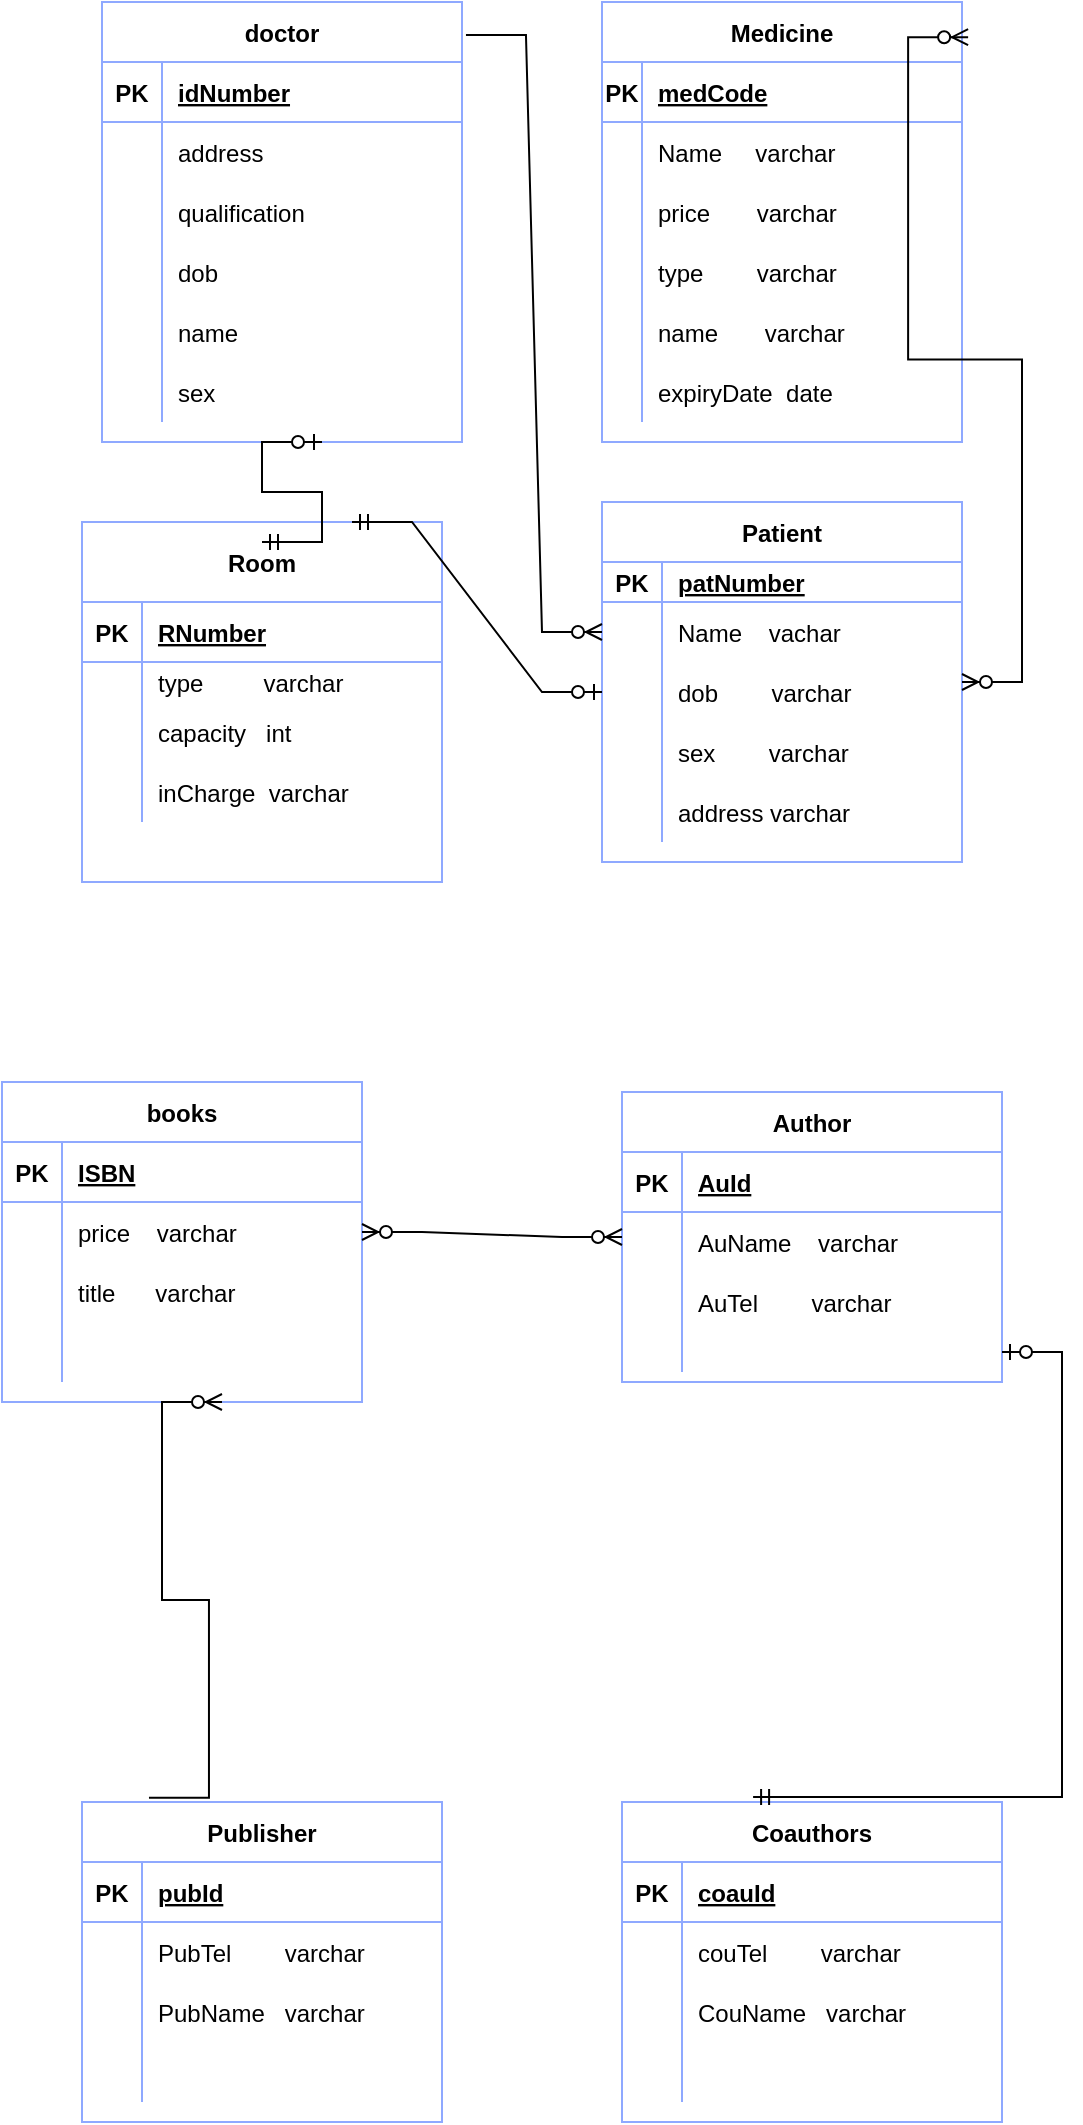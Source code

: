 <mxfile version="17.4.6" type="github">
  <diagram id="Twf_pXJN-Fd1z-aPCLBK" name="Page-1">
    <mxGraphModel dx="3816" dy="1540" grid="1" gridSize="10" guides="1" tooltips="1" connect="1" arrows="1" fold="1" page="1" pageScale="1" pageWidth="850" pageHeight="1100" background="none" math="0" shadow="0">
      <root>
        <mxCell id="0" />
        <mxCell id="1" parent="0" />
        <mxCell id="yiRNXyfWjRyLdYWrjQi4-3" value="doctor" style="shape=table;startSize=30;container=1;collapsible=1;childLayout=tableLayout;fixedRows=1;rowLines=0;fontStyle=1;align=center;resizeLast=1;strokeColor=#8FA9FF;" vertex="1" parent="1">
          <mxGeometry x="-780" y="20" width="180" height="220" as="geometry" />
        </mxCell>
        <mxCell id="yiRNXyfWjRyLdYWrjQi4-4" value="" style="shape=tableRow;horizontal=0;startSize=0;swimlaneHead=0;swimlaneBody=0;fillColor=none;collapsible=0;dropTarget=0;points=[[0,0.5],[1,0.5]];portConstraint=eastwest;top=0;left=0;right=0;bottom=1;strokeColor=#8FA9FF;" vertex="1" parent="yiRNXyfWjRyLdYWrjQi4-3">
          <mxGeometry y="30" width="180" height="30" as="geometry" />
        </mxCell>
        <mxCell id="yiRNXyfWjRyLdYWrjQi4-5" value="PK" style="shape=partialRectangle;connectable=0;fillColor=none;top=0;left=0;bottom=0;right=0;fontStyle=1;overflow=hidden;strokeColor=#8FA9FF;" vertex="1" parent="yiRNXyfWjRyLdYWrjQi4-4">
          <mxGeometry width="30" height="30" as="geometry">
            <mxRectangle width="30" height="30" as="alternateBounds" />
          </mxGeometry>
        </mxCell>
        <mxCell id="yiRNXyfWjRyLdYWrjQi4-6" value="idNumber" style="shape=partialRectangle;connectable=0;fillColor=none;top=0;left=0;bottom=0;right=0;align=left;spacingLeft=6;fontStyle=5;overflow=hidden;strokeColor=#8FA9FF;" vertex="1" parent="yiRNXyfWjRyLdYWrjQi4-4">
          <mxGeometry x="30" width="150" height="30" as="geometry">
            <mxRectangle width="150" height="30" as="alternateBounds" />
          </mxGeometry>
        </mxCell>
        <mxCell id="yiRNXyfWjRyLdYWrjQi4-7" value="" style="shape=tableRow;horizontal=0;startSize=0;swimlaneHead=0;swimlaneBody=0;fillColor=none;collapsible=0;dropTarget=0;points=[[0,0.5],[1,0.5]];portConstraint=eastwest;top=0;left=0;right=0;bottom=0;strokeColor=#8FA9FF;" vertex="1" parent="yiRNXyfWjRyLdYWrjQi4-3">
          <mxGeometry y="60" width="180" height="30" as="geometry" />
        </mxCell>
        <mxCell id="yiRNXyfWjRyLdYWrjQi4-8" value="" style="shape=partialRectangle;connectable=0;fillColor=none;top=0;left=0;bottom=0;right=0;editable=1;overflow=hidden;strokeColor=#8FA9FF;" vertex="1" parent="yiRNXyfWjRyLdYWrjQi4-7">
          <mxGeometry width="30" height="30" as="geometry">
            <mxRectangle width="30" height="30" as="alternateBounds" />
          </mxGeometry>
        </mxCell>
        <mxCell id="yiRNXyfWjRyLdYWrjQi4-9" value="address" style="shape=partialRectangle;connectable=0;fillColor=none;top=0;left=0;bottom=0;right=0;align=left;spacingLeft=6;overflow=hidden;strokeColor=#8FA9FF;" vertex="1" parent="yiRNXyfWjRyLdYWrjQi4-7">
          <mxGeometry x="30" width="150" height="30" as="geometry">
            <mxRectangle width="150" height="30" as="alternateBounds" />
          </mxGeometry>
        </mxCell>
        <mxCell id="yiRNXyfWjRyLdYWrjQi4-10" value="" style="shape=tableRow;horizontal=0;startSize=0;swimlaneHead=0;swimlaneBody=0;fillColor=none;collapsible=0;dropTarget=0;points=[[0,0.5],[1,0.5]];portConstraint=eastwest;top=0;left=0;right=0;bottom=0;strokeColor=#8FA9FF;" vertex="1" parent="yiRNXyfWjRyLdYWrjQi4-3">
          <mxGeometry y="90" width="180" height="30" as="geometry" />
        </mxCell>
        <mxCell id="yiRNXyfWjRyLdYWrjQi4-11" value="" style="shape=partialRectangle;connectable=0;fillColor=none;top=0;left=0;bottom=0;right=0;editable=1;overflow=hidden;strokeColor=#8FA9FF;" vertex="1" parent="yiRNXyfWjRyLdYWrjQi4-10">
          <mxGeometry width="30" height="30" as="geometry">
            <mxRectangle width="30" height="30" as="alternateBounds" />
          </mxGeometry>
        </mxCell>
        <mxCell id="yiRNXyfWjRyLdYWrjQi4-12" value="qualification" style="shape=partialRectangle;connectable=0;fillColor=none;top=0;left=0;bottom=0;right=0;align=left;spacingLeft=6;overflow=hidden;strokeColor=#8FA9FF;" vertex="1" parent="yiRNXyfWjRyLdYWrjQi4-10">
          <mxGeometry x="30" width="150" height="30" as="geometry">
            <mxRectangle width="150" height="30" as="alternateBounds" />
          </mxGeometry>
        </mxCell>
        <mxCell id="yiRNXyfWjRyLdYWrjQi4-13" value="" style="shape=tableRow;horizontal=0;startSize=0;swimlaneHead=0;swimlaneBody=0;fillColor=none;collapsible=0;dropTarget=0;points=[[0,0.5],[1,0.5]];portConstraint=eastwest;top=0;left=0;right=0;bottom=0;strokeColor=#8FA9FF;" vertex="1" parent="yiRNXyfWjRyLdYWrjQi4-3">
          <mxGeometry y="120" width="180" height="30" as="geometry" />
        </mxCell>
        <mxCell id="yiRNXyfWjRyLdYWrjQi4-14" value="" style="shape=partialRectangle;connectable=0;fillColor=none;top=0;left=0;bottom=0;right=0;editable=1;overflow=hidden;strokeColor=#8FA9FF;" vertex="1" parent="yiRNXyfWjRyLdYWrjQi4-13">
          <mxGeometry width="30" height="30" as="geometry">
            <mxRectangle width="30" height="30" as="alternateBounds" />
          </mxGeometry>
        </mxCell>
        <mxCell id="yiRNXyfWjRyLdYWrjQi4-15" value="dob" style="shape=partialRectangle;connectable=0;fillColor=none;top=0;left=0;bottom=0;right=0;align=left;spacingLeft=6;overflow=hidden;strokeColor=#8FA9FF;" vertex="1" parent="yiRNXyfWjRyLdYWrjQi4-13">
          <mxGeometry x="30" width="150" height="30" as="geometry">
            <mxRectangle width="150" height="30" as="alternateBounds" />
          </mxGeometry>
        </mxCell>
        <mxCell id="yiRNXyfWjRyLdYWrjQi4-22" value="" style="shape=tableRow;horizontal=0;startSize=0;swimlaneHead=0;swimlaneBody=0;fillColor=none;collapsible=0;dropTarget=0;points=[[0,0.5],[1,0.5]];portConstraint=eastwest;top=0;left=0;right=0;bottom=0;strokeColor=#8FA9FF;" vertex="1" parent="yiRNXyfWjRyLdYWrjQi4-3">
          <mxGeometry y="150" width="180" height="30" as="geometry" />
        </mxCell>
        <mxCell id="yiRNXyfWjRyLdYWrjQi4-23" value="" style="shape=partialRectangle;connectable=0;fillColor=none;top=0;left=0;bottom=0;right=0;editable=1;overflow=hidden;strokeColor=#8FA9FF;" vertex="1" parent="yiRNXyfWjRyLdYWrjQi4-22">
          <mxGeometry width="30" height="30" as="geometry">
            <mxRectangle width="30" height="30" as="alternateBounds" />
          </mxGeometry>
        </mxCell>
        <mxCell id="yiRNXyfWjRyLdYWrjQi4-24" value="name" style="shape=partialRectangle;connectable=0;fillColor=none;top=0;left=0;bottom=0;right=0;align=left;spacingLeft=6;overflow=hidden;strokeColor=#8FA9FF;" vertex="1" parent="yiRNXyfWjRyLdYWrjQi4-22">
          <mxGeometry x="30" width="150" height="30" as="geometry">
            <mxRectangle width="150" height="30" as="alternateBounds" />
          </mxGeometry>
        </mxCell>
        <mxCell id="yiRNXyfWjRyLdYWrjQi4-25" value="" style="shape=tableRow;horizontal=0;startSize=0;swimlaneHead=0;swimlaneBody=0;fillColor=none;collapsible=0;dropTarget=0;points=[[0,0.5],[1,0.5]];portConstraint=eastwest;top=0;left=0;right=0;bottom=0;strokeColor=#8FA9FF;" vertex="1" parent="yiRNXyfWjRyLdYWrjQi4-3">
          <mxGeometry y="180" width="180" height="30" as="geometry" />
        </mxCell>
        <mxCell id="yiRNXyfWjRyLdYWrjQi4-26" value="" style="shape=partialRectangle;connectable=0;fillColor=none;top=0;left=0;bottom=0;right=0;editable=1;overflow=hidden;strokeColor=#8FA9FF;" vertex="1" parent="yiRNXyfWjRyLdYWrjQi4-25">
          <mxGeometry width="30" height="30" as="geometry">
            <mxRectangle width="30" height="30" as="alternateBounds" />
          </mxGeometry>
        </mxCell>
        <mxCell id="yiRNXyfWjRyLdYWrjQi4-27" value="sex" style="shape=partialRectangle;connectable=0;fillColor=none;top=0;left=0;bottom=0;right=0;align=left;spacingLeft=6;overflow=hidden;strokeColor=#8FA9FF;" vertex="1" parent="yiRNXyfWjRyLdYWrjQi4-25">
          <mxGeometry x="30" width="150" height="30" as="geometry">
            <mxRectangle width="150" height="30" as="alternateBounds" />
          </mxGeometry>
        </mxCell>
        <mxCell id="yiRNXyfWjRyLdYWrjQi4-28" value="Medicine" style="shape=table;startSize=30;container=1;collapsible=1;childLayout=tableLayout;fixedRows=1;rowLines=0;fontStyle=1;align=center;resizeLast=1;strokeColor=#8FA9FF;" vertex="1" parent="1">
          <mxGeometry x="-530" y="20" width="180" height="220" as="geometry" />
        </mxCell>
        <mxCell id="yiRNXyfWjRyLdYWrjQi4-29" value="" style="shape=tableRow;horizontal=0;startSize=0;swimlaneHead=0;swimlaneBody=0;fillColor=none;collapsible=0;dropTarget=0;points=[[0,0.5],[1,0.5]];portConstraint=eastwest;top=0;left=0;right=0;bottom=1;strokeColor=#8FA9FF;" vertex="1" parent="yiRNXyfWjRyLdYWrjQi4-28">
          <mxGeometry y="30" width="180" height="30" as="geometry" />
        </mxCell>
        <mxCell id="yiRNXyfWjRyLdYWrjQi4-30" value="PK" style="shape=partialRectangle;connectable=0;fillColor=none;top=0;left=0;bottom=0;right=0;fontStyle=1;overflow=hidden;strokeColor=#8FA9FF;" vertex="1" parent="yiRNXyfWjRyLdYWrjQi4-29">
          <mxGeometry width="20" height="30" as="geometry">
            <mxRectangle width="20" height="30" as="alternateBounds" />
          </mxGeometry>
        </mxCell>
        <mxCell id="yiRNXyfWjRyLdYWrjQi4-31" value="medCode" style="shape=partialRectangle;connectable=0;fillColor=none;top=0;left=0;bottom=0;right=0;align=left;spacingLeft=6;fontStyle=5;overflow=hidden;strokeColor=#8FA9FF;" vertex="1" parent="yiRNXyfWjRyLdYWrjQi4-29">
          <mxGeometry x="20" width="160" height="30" as="geometry">
            <mxRectangle width="160" height="30" as="alternateBounds" />
          </mxGeometry>
        </mxCell>
        <mxCell id="yiRNXyfWjRyLdYWrjQi4-32" value="" style="shape=tableRow;horizontal=0;startSize=0;swimlaneHead=0;swimlaneBody=0;fillColor=none;collapsible=0;dropTarget=0;points=[[0,0.5],[1,0.5]];portConstraint=eastwest;top=0;left=0;right=0;bottom=0;strokeColor=#8FA9FF;" vertex="1" parent="yiRNXyfWjRyLdYWrjQi4-28">
          <mxGeometry y="60" width="180" height="30" as="geometry" />
        </mxCell>
        <mxCell id="yiRNXyfWjRyLdYWrjQi4-33" value="" style="shape=partialRectangle;connectable=0;fillColor=none;top=0;left=0;bottom=0;right=0;editable=1;overflow=hidden;strokeColor=#8FA9FF;" vertex="1" parent="yiRNXyfWjRyLdYWrjQi4-32">
          <mxGeometry width="20" height="30" as="geometry">
            <mxRectangle width="20" height="30" as="alternateBounds" />
          </mxGeometry>
        </mxCell>
        <mxCell id="yiRNXyfWjRyLdYWrjQi4-34" value="Name     varchar" style="shape=partialRectangle;connectable=0;fillColor=none;top=0;left=0;bottom=0;right=0;align=left;spacingLeft=6;overflow=hidden;strokeColor=#8FA9FF;" vertex="1" parent="yiRNXyfWjRyLdYWrjQi4-32">
          <mxGeometry x="20" width="160" height="30" as="geometry">
            <mxRectangle width="160" height="30" as="alternateBounds" />
          </mxGeometry>
        </mxCell>
        <mxCell id="yiRNXyfWjRyLdYWrjQi4-35" value="" style="shape=tableRow;horizontal=0;startSize=0;swimlaneHead=0;swimlaneBody=0;fillColor=none;collapsible=0;dropTarget=0;points=[[0,0.5],[1,0.5]];portConstraint=eastwest;top=0;left=0;right=0;bottom=0;strokeColor=#8FA9FF;" vertex="1" parent="yiRNXyfWjRyLdYWrjQi4-28">
          <mxGeometry y="90" width="180" height="30" as="geometry" />
        </mxCell>
        <mxCell id="yiRNXyfWjRyLdYWrjQi4-36" value="" style="shape=partialRectangle;connectable=0;fillColor=none;top=0;left=0;bottom=0;right=0;editable=1;overflow=hidden;strokeColor=#8FA9FF;" vertex="1" parent="yiRNXyfWjRyLdYWrjQi4-35">
          <mxGeometry width="20" height="30" as="geometry">
            <mxRectangle width="20" height="30" as="alternateBounds" />
          </mxGeometry>
        </mxCell>
        <mxCell id="yiRNXyfWjRyLdYWrjQi4-37" value="price       varchar" style="shape=partialRectangle;connectable=0;fillColor=none;top=0;left=0;bottom=0;right=0;align=left;spacingLeft=6;overflow=hidden;strokeColor=#8FA9FF;" vertex="1" parent="yiRNXyfWjRyLdYWrjQi4-35">
          <mxGeometry x="20" width="160" height="30" as="geometry">
            <mxRectangle width="160" height="30" as="alternateBounds" />
          </mxGeometry>
        </mxCell>
        <mxCell id="yiRNXyfWjRyLdYWrjQi4-38" value="" style="shape=tableRow;horizontal=0;startSize=0;swimlaneHead=0;swimlaneBody=0;fillColor=none;collapsible=0;dropTarget=0;points=[[0,0.5],[1,0.5]];portConstraint=eastwest;top=0;left=0;right=0;bottom=0;strokeColor=#8FA9FF;" vertex="1" parent="yiRNXyfWjRyLdYWrjQi4-28">
          <mxGeometry y="120" width="180" height="30" as="geometry" />
        </mxCell>
        <mxCell id="yiRNXyfWjRyLdYWrjQi4-39" value="" style="shape=partialRectangle;connectable=0;fillColor=none;top=0;left=0;bottom=0;right=0;editable=1;overflow=hidden;strokeColor=#8FA9FF;" vertex="1" parent="yiRNXyfWjRyLdYWrjQi4-38">
          <mxGeometry width="20" height="30" as="geometry">
            <mxRectangle width="20" height="30" as="alternateBounds" />
          </mxGeometry>
        </mxCell>
        <mxCell id="yiRNXyfWjRyLdYWrjQi4-40" value="type        varchar" style="shape=partialRectangle;connectable=0;fillColor=none;top=0;left=0;bottom=0;right=0;align=left;spacingLeft=6;overflow=hidden;strokeColor=#8FA9FF;" vertex="1" parent="yiRNXyfWjRyLdYWrjQi4-38">
          <mxGeometry x="20" width="160" height="30" as="geometry">
            <mxRectangle width="160" height="30" as="alternateBounds" />
          </mxGeometry>
        </mxCell>
        <mxCell id="yiRNXyfWjRyLdYWrjQi4-41" value="" style="shape=tableRow;horizontal=0;startSize=0;swimlaneHead=0;swimlaneBody=0;fillColor=none;collapsible=0;dropTarget=0;points=[[0,0.5],[1,0.5]];portConstraint=eastwest;top=0;left=0;right=0;bottom=0;strokeColor=#8FA9FF;" vertex="1" parent="yiRNXyfWjRyLdYWrjQi4-28">
          <mxGeometry y="150" width="180" height="30" as="geometry" />
        </mxCell>
        <mxCell id="yiRNXyfWjRyLdYWrjQi4-42" value="" style="shape=partialRectangle;connectable=0;fillColor=none;top=0;left=0;bottom=0;right=0;editable=1;overflow=hidden;strokeColor=#8FA9FF;" vertex="1" parent="yiRNXyfWjRyLdYWrjQi4-41">
          <mxGeometry width="20" height="30" as="geometry">
            <mxRectangle width="20" height="30" as="alternateBounds" />
          </mxGeometry>
        </mxCell>
        <mxCell id="yiRNXyfWjRyLdYWrjQi4-43" value="name       varchar" style="shape=partialRectangle;connectable=0;fillColor=none;top=0;left=0;bottom=0;right=0;align=left;spacingLeft=6;overflow=hidden;strokeColor=#8FA9FF;" vertex="1" parent="yiRNXyfWjRyLdYWrjQi4-41">
          <mxGeometry x="20" width="160" height="30" as="geometry">
            <mxRectangle width="160" height="30" as="alternateBounds" />
          </mxGeometry>
        </mxCell>
        <mxCell id="yiRNXyfWjRyLdYWrjQi4-44" value="" style="shape=tableRow;horizontal=0;startSize=0;swimlaneHead=0;swimlaneBody=0;fillColor=none;collapsible=0;dropTarget=0;points=[[0,0.5],[1,0.5]];portConstraint=eastwest;top=0;left=0;right=0;bottom=0;strokeColor=#8FA9FF;" vertex="1" parent="yiRNXyfWjRyLdYWrjQi4-28">
          <mxGeometry y="180" width="180" height="30" as="geometry" />
        </mxCell>
        <mxCell id="yiRNXyfWjRyLdYWrjQi4-45" value="" style="shape=partialRectangle;connectable=0;fillColor=none;top=0;left=0;bottom=0;right=0;editable=1;overflow=hidden;strokeColor=#8FA9FF;" vertex="1" parent="yiRNXyfWjRyLdYWrjQi4-44">
          <mxGeometry width="20" height="30" as="geometry">
            <mxRectangle width="20" height="30" as="alternateBounds" />
          </mxGeometry>
        </mxCell>
        <mxCell id="yiRNXyfWjRyLdYWrjQi4-46" value="expiryDate  date" style="shape=partialRectangle;connectable=0;fillColor=none;top=0;left=0;bottom=0;right=0;align=left;spacingLeft=6;overflow=hidden;strokeColor=#8FA9FF;" vertex="1" parent="yiRNXyfWjRyLdYWrjQi4-44">
          <mxGeometry x="20" width="160" height="30" as="geometry">
            <mxRectangle width="160" height="30" as="alternateBounds" />
          </mxGeometry>
        </mxCell>
        <mxCell id="yiRNXyfWjRyLdYWrjQi4-47" value="Patient" style="shape=table;startSize=30;container=1;collapsible=1;childLayout=tableLayout;fixedRows=1;rowLines=0;fontStyle=1;align=center;resizeLast=1;strokeColor=#8FA9FF;" vertex="1" parent="1">
          <mxGeometry x="-530" y="270" width="180" height="180" as="geometry" />
        </mxCell>
        <mxCell id="yiRNXyfWjRyLdYWrjQi4-48" value="" style="shape=tableRow;horizontal=0;startSize=0;swimlaneHead=0;swimlaneBody=0;fillColor=none;collapsible=0;dropTarget=0;points=[[0,0.5],[1,0.5]];portConstraint=eastwest;top=0;left=0;right=0;bottom=1;strokeColor=#8FA9FF;" vertex="1" parent="yiRNXyfWjRyLdYWrjQi4-47">
          <mxGeometry y="30" width="180" height="20" as="geometry" />
        </mxCell>
        <mxCell id="yiRNXyfWjRyLdYWrjQi4-49" value="PK" style="shape=partialRectangle;connectable=0;fillColor=none;top=0;left=0;bottom=0;right=0;fontStyle=1;overflow=hidden;strokeColor=#8FA9FF;" vertex="1" parent="yiRNXyfWjRyLdYWrjQi4-48">
          <mxGeometry width="30" height="20" as="geometry">
            <mxRectangle width="30" height="20" as="alternateBounds" />
          </mxGeometry>
        </mxCell>
        <mxCell id="yiRNXyfWjRyLdYWrjQi4-50" value="patNumber" style="shape=partialRectangle;connectable=0;fillColor=none;top=0;left=0;bottom=0;right=0;align=left;spacingLeft=6;fontStyle=5;overflow=hidden;strokeColor=#8FA9FF;" vertex="1" parent="yiRNXyfWjRyLdYWrjQi4-48">
          <mxGeometry x="30" width="150" height="20" as="geometry">
            <mxRectangle width="150" height="20" as="alternateBounds" />
          </mxGeometry>
        </mxCell>
        <mxCell id="yiRNXyfWjRyLdYWrjQi4-51" value="" style="shape=tableRow;horizontal=0;startSize=0;swimlaneHead=0;swimlaneBody=0;fillColor=none;collapsible=0;dropTarget=0;points=[[0,0.5],[1,0.5]];portConstraint=eastwest;top=0;left=0;right=0;bottom=0;strokeColor=#8FA9FF;" vertex="1" parent="yiRNXyfWjRyLdYWrjQi4-47">
          <mxGeometry y="50" width="180" height="30" as="geometry" />
        </mxCell>
        <mxCell id="yiRNXyfWjRyLdYWrjQi4-52" value="" style="shape=partialRectangle;connectable=0;fillColor=none;top=0;left=0;bottom=0;right=0;editable=1;overflow=hidden;strokeColor=#8FA9FF;" vertex="1" parent="yiRNXyfWjRyLdYWrjQi4-51">
          <mxGeometry width="30" height="30" as="geometry">
            <mxRectangle width="30" height="30" as="alternateBounds" />
          </mxGeometry>
        </mxCell>
        <mxCell id="yiRNXyfWjRyLdYWrjQi4-53" value="Name    vachar" style="shape=partialRectangle;connectable=0;fillColor=none;top=0;left=0;bottom=0;right=0;align=left;spacingLeft=6;overflow=hidden;strokeColor=#8FA9FF;" vertex="1" parent="yiRNXyfWjRyLdYWrjQi4-51">
          <mxGeometry x="30" width="150" height="30" as="geometry">
            <mxRectangle width="150" height="30" as="alternateBounds" />
          </mxGeometry>
        </mxCell>
        <mxCell id="yiRNXyfWjRyLdYWrjQi4-54" value="" style="shape=tableRow;horizontal=0;startSize=0;swimlaneHead=0;swimlaneBody=0;fillColor=none;collapsible=0;dropTarget=0;points=[[0,0.5],[1,0.5]];portConstraint=eastwest;top=0;left=0;right=0;bottom=0;strokeColor=#8FA9FF;" vertex="1" parent="yiRNXyfWjRyLdYWrjQi4-47">
          <mxGeometry y="80" width="180" height="30" as="geometry" />
        </mxCell>
        <mxCell id="yiRNXyfWjRyLdYWrjQi4-55" value="" style="shape=partialRectangle;connectable=0;fillColor=none;top=0;left=0;bottom=0;right=0;editable=1;overflow=hidden;strokeColor=#8FA9FF;" vertex="1" parent="yiRNXyfWjRyLdYWrjQi4-54">
          <mxGeometry width="30" height="30" as="geometry">
            <mxRectangle width="30" height="30" as="alternateBounds" />
          </mxGeometry>
        </mxCell>
        <mxCell id="yiRNXyfWjRyLdYWrjQi4-56" value="dob        varchar" style="shape=partialRectangle;connectable=0;fillColor=none;top=0;left=0;bottom=0;right=0;align=left;spacingLeft=6;overflow=hidden;strokeColor=#8FA9FF;" vertex="1" parent="yiRNXyfWjRyLdYWrjQi4-54">
          <mxGeometry x="30" width="150" height="30" as="geometry">
            <mxRectangle width="150" height="30" as="alternateBounds" />
          </mxGeometry>
        </mxCell>
        <mxCell id="yiRNXyfWjRyLdYWrjQi4-57" value="" style="shape=tableRow;horizontal=0;startSize=0;swimlaneHead=0;swimlaneBody=0;fillColor=none;collapsible=0;dropTarget=0;points=[[0,0.5],[1,0.5]];portConstraint=eastwest;top=0;left=0;right=0;bottom=0;strokeColor=#8FA9FF;" vertex="1" parent="yiRNXyfWjRyLdYWrjQi4-47">
          <mxGeometry y="110" width="180" height="30" as="geometry" />
        </mxCell>
        <mxCell id="yiRNXyfWjRyLdYWrjQi4-58" value="" style="shape=partialRectangle;connectable=0;fillColor=none;top=0;left=0;bottom=0;right=0;editable=1;overflow=hidden;strokeColor=#8FA9FF;" vertex="1" parent="yiRNXyfWjRyLdYWrjQi4-57">
          <mxGeometry width="30" height="30" as="geometry">
            <mxRectangle width="30" height="30" as="alternateBounds" />
          </mxGeometry>
        </mxCell>
        <mxCell id="yiRNXyfWjRyLdYWrjQi4-59" value="sex        varchar" style="shape=partialRectangle;connectable=0;fillColor=none;top=0;left=0;bottom=0;right=0;align=left;spacingLeft=6;overflow=hidden;strokeColor=#8FA9FF;" vertex="1" parent="yiRNXyfWjRyLdYWrjQi4-57">
          <mxGeometry x="30" width="150" height="30" as="geometry">
            <mxRectangle width="150" height="30" as="alternateBounds" />
          </mxGeometry>
        </mxCell>
        <mxCell id="yiRNXyfWjRyLdYWrjQi4-60" value="" style="shape=tableRow;horizontal=0;startSize=0;swimlaneHead=0;swimlaneBody=0;fillColor=none;collapsible=0;dropTarget=0;points=[[0,0.5],[1,0.5]];portConstraint=eastwest;top=0;left=0;right=0;bottom=0;strokeColor=#8FA9FF;" vertex="1" parent="yiRNXyfWjRyLdYWrjQi4-47">
          <mxGeometry y="140" width="180" height="30" as="geometry" />
        </mxCell>
        <mxCell id="yiRNXyfWjRyLdYWrjQi4-61" value="" style="shape=partialRectangle;connectable=0;fillColor=none;top=0;left=0;bottom=0;right=0;editable=1;overflow=hidden;strokeColor=#8FA9FF;" vertex="1" parent="yiRNXyfWjRyLdYWrjQi4-60">
          <mxGeometry width="30" height="30" as="geometry">
            <mxRectangle width="30" height="30" as="alternateBounds" />
          </mxGeometry>
        </mxCell>
        <mxCell id="yiRNXyfWjRyLdYWrjQi4-62" value="address varchar" style="shape=partialRectangle;connectable=0;fillColor=none;top=0;left=0;bottom=0;right=0;align=left;spacingLeft=6;overflow=hidden;strokeColor=#8FA9FF;" vertex="1" parent="yiRNXyfWjRyLdYWrjQi4-60">
          <mxGeometry x="30" width="150" height="30" as="geometry">
            <mxRectangle width="150" height="30" as="alternateBounds" />
          </mxGeometry>
        </mxCell>
        <mxCell id="yiRNXyfWjRyLdYWrjQi4-63" value="Room" style="shape=table;startSize=40;container=1;collapsible=1;childLayout=tableLayout;fixedRows=1;rowLines=0;fontStyle=1;align=center;resizeLast=1;strokeColor=#8FA9FF;" vertex="1" parent="1">
          <mxGeometry x="-790" y="280" width="180" height="180" as="geometry" />
        </mxCell>
        <mxCell id="yiRNXyfWjRyLdYWrjQi4-64" value="" style="shape=tableRow;horizontal=0;startSize=0;swimlaneHead=0;swimlaneBody=0;fillColor=none;collapsible=0;dropTarget=0;points=[[0,0.5],[1,0.5]];portConstraint=eastwest;top=0;left=0;right=0;bottom=1;strokeColor=#8FA9FF;" vertex="1" parent="yiRNXyfWjRyLdYWrjQi4-63">
          <mxGeometry y="40" width="180" height="30" as="geometry" />
        </mxCell>
        <mxCell id="yiRNXyfWjRyLdYWrjQi4-65" value="PK" style="shape=partialRectangle;connectable=0;fillColor=none;top=0;left=0;bottom=0;right=0;fontStyle=1;overflow=hidden;strokeColor=#8FA9FF;" vertex="1" parent="yiRNXyfWjRyLdYWrjQi4-64">
          <mxGeometry width="30" height="30" as="geometry">
            <mxRectangle width="30" height="30" as="alternateBounds" />
          </mxGeometry>
        </mxCell>
        <mxCell id="yiRNXyfWjRyLdYWrjQi4-66" value="RNumber" style="shape=partialRectangle;connectable=0;fillColor=none;top=0;left=0;bottom=0;right=0;align=left;spacingLeft=6;fontStyle=5;overflow=hidden;strokeColor=#8FA9FF;" vertex="1" parent="yiRNXyfWjRyLdYWrjQi4-64">
          <mxGeometry x="30" width="150" height="30" as="geometry">
            <mxRectangle width="150" height="30" as="alternateBounds" />
          </mxGeometry>
        </mxCell>
        <mxCell id="yiRNXyfWjRyLdYWrjQi4-67" value="" style="shape=tableRow;horizontal=0;startSize=0;swimlaneHead=0;swimlaneBody=0;fillColor=none;collapsible=0;dropTarget=0;points=[[0,0.5],[1,0.5]];portConstraint=eastwest;top=0;left=0;right=0;bottom=0;strokeColor=#8FA9FF;" vertex="1" parent="yiRNXyfWjRyLdYWrjQi4-63">
          <mxGeometry y="70" width="180" height="20" as="geometry" />
        </mxCell>
        <mxCell id="yiRNXyfWjRyLdYWrjQi4-68" value="" style="shape=partialRectangle;connectable=0;fillColor=none;top=0;left=0;bottom=0;right=0;editable=1;overflow=hidden;strokeColor=#8FA9FF;" vertex="1" parent="yiRNXyfWjRyLdYWrjQi4-67">
          <mxGeometry width="30" height="20" as="geometry">
            <mxRectangle width="30" height="20" as="alternateBounds" />
          </mxGeometry>
        </mxCell>
        <mxCell id="yiRNXyfWjRyLdYWrjQi4-69" value="type         varchar" style="shape=partialRectangle;connectable=0;fillColor=none;top=0;left=0;bottom=0;right=0;align=left;spacingLeft=6;overflow=hidden;strokeColor=#8FA9FF;" vertex="1" parent="yiRNXyfWjRyLdYWrjQi4-67">
          <mxGeometry x="30" width="150" height="20" as="geometry">
            <mxRectangle width="150" height="20" as="alternateBounds" />
          </mxGeometry>
        </mxCell>
        <mxCell id="yiRNXyfWjRyLdYWrjQi4-70" value="" style="shape=tableRow;horizontal=0;startSize=0;swimlaneHead=0;swimlaneBody=0;fillColor=none;collapsible=0;dropTarget=0;points=[[0,0.5],[1,0.5]];portConstraint=eastwest;top=0;left=0;right=0;bottom=0;strokeColor=#8FA9FF;" vertex="1" parent="yiRNXyfWjRyLdYWrjQi4-63">
          <mxGeometry y="90" width="180" height="30" as="geometry" />
        </mxCell>
        <mxCell id="yiRNXyfWjRyLdYWrjQi4-71" value="" style="shape=partialRectangle;connectable=0;fillColor=none;top=0;left=0;bottom=0;right=0;editable=1;overflow=hidden;strokeColor=#8FA9FF;" vertex="1" parent="yiRNXyfWjRyLdYWrjQi4-70">
          <mxGeometry width="30" height="30" as="geometry">
            <mxRectangle width="30" height="30" as="alternateBounds" />
          </mxGeometry>
        </mxCell>
        <mxCell id="yiRNXyfWjRyLdYWrjQi4-72" value="capacity   int" style="shape=partialRectangle;connectable=0;fillColor=none;top=0;left=0;bottom=0;right=0;align=left;spacingLeft=6;overflow=hidden;strokeColor=#8FA9FF;" vertex="1" parent="yiRNXyfWjRyLdYWrjQi4-70">
          <mxGeometry x="30" width="150" height="30" as="geometry">
            <mxRectangle width="150" height="30" as="alternateBounds" />
          </mxGeometry>
        </mxCell>
        <mxCell id="yiRNXyfWjRyLdYWrjQi4-73" value="" style="shape=tableRow;horizontal=0;startSize=0;swimlaneHead=0;swimlaneBody=0;fillColor=none;collapsible=0;dropTarget=0;points=[[0,0.5],[1,0.5]];portConstraint=eastwest;top=0;left=0;right=0;bottom=0;strokeColor=#8FA9FF;" vertex="1" parent="yiRNXyfWjRyLdYWrjQi4-63">
          <mxGeometry y="120" width="180" height="30" as="geometry" />
        </mxCell>
        <mxCell id="yiRNXyfWjRyLdYWrjQi4-74" value="" style="shape=partialRectangle;connectable=0;fillColor=none;top=0;left=0;bottom=0;right=0;editable=1;overflow=hidden;strokeColor=#8FA9FF;" vertex="1" parent="yiRNXyfWjRyLdYWrjQi4-73">
          <mxGeometry width="30" height="30" as="geometry">
            <mxRectangle width="30" height="30" as="alternateBounds" />
          </mxGeometry>
        </mxCell>
        <mxCell id="yiRNXyfWjRyLdYWrjQi4-75" value="inCharge  varchar" style="shape=partialRectangle;connectable=0;fillColor=none;top=0;left=0;bottom=0;right=0;align=left;spacingLeft=6;overflow=hidden;strokeColor=#8FA9FF;" vertex="1" parent="yiRNXyfWjRyLdYWrjQi4-73">
          <mxGeometry x="30" width="150" height="30" as="geometry">
            <mxRectangle width="150" height="30" as="alternateBounds" />
          </mxGeometry>
        </mxCell>
        <mxCell id="yiRNXyfWjRyLdYWrjQi4-76" value="" style="edgeStyle=entityRelationEdgeStyle;fontSize=12;html=1;endArrow=ERzeroToMany;endFill=1;rounded=0;exitX=1.011;exitY=0.075;exitDx=0;exitDy=0;exitPerimeter=0;entryX=0;entryY=0.5;entryDx=0;entryDy=0;" edge="1" parent="1" source="yiRNXyfWjRyLdYWrjQi4-3" target="yiRNXyfWjRyLdYWrjQi4-51">
          <mxGeometry width="100" height="100" relative="1" as="geometry">
            <mxPoint x="-600" y="450" as="sourcePoint" />
            <mxPoint x="-500" y="350" as="targetPoint" />
          </mxGeometry>
        </mxCell>
        <mxCell id="yiRNXyfWjRyLdYWrjQi4-77" value="" style="edgeStyle=entityRelationEdgeStyle;fontSize=12;html=1;endArrow=ERzeroToMany;endFill=1;startArrow=ERzeroToMany;rounded=0;exitX=1.017;exitY=0.08;exitDx=0;exitDy=0;exitPerimeter=0;" edge="1" parent="1" source="yiRNXyfWjRyLdYWrjQi4-28" target="yiRNXyfWjRyLdYWrjQi4-47">
          <mxGeometry width="100" height="100" relative="1" as="geometry">
            <mxPoint x="-310" y="380" as="sourcePoint" />
            <mxPoint x="-210" y="280" as="targetPoint" />
          </mxGeometry>
        </mxCell>
        <mxCell id="yiRNXyfWjRyLdYWrjQi4-78" value="" style="edgeStyle=entityRelationEdgeStyle;fontSize=12;html=1;endArrow=ERzeroToOne;startArrow=ERmandOne;rounded=0;exitX=0.75;exitY=0;exitDx=0;exitDy=0;" edge="1" parent="1" source="yiRNXyfWjRyLdYWrjQi4-63" target="yiRNXyfWjRyLdYWrjQi4-54">
          <mxGeometry width="100" height="100" relative="1" as="geometry">
            <mxPoint x="-310" y="380" as="sourcePoint" />
            <mxPoint x="-210" y="280" as="targetPoint" />
          </mxGeometry>
        </mxCell>
        <mxCell id="yiRNXyfWjRyLdYWrjQi4-79" value="" style="edgeStyle=entityRelationEdgeStyle;fontSize=12;html=1;endArrow=ERzeroToOne;startArrow=ERmandOne;rounded=0;" edge="1" parent="1">
          <mxGeometry width="100" height="100" relative="1" as="geometry">
            <mxPoint x="-700" y="290" as="sourcePoint" />
            <mxPoint x="-670" y="240" as="targetPoint" />
          </mxGeometry>
        </mxCell>
        <mxCell id="yiRNXyfWjRyLdYWrjQi4-93" value="books" style="shape=table;startSize=30;container=1;collapsible=1;childLayout=tableLayout;fixedRows=1;rowLines=0;fontStyle=1;align=center;resizeLast=1;strokeColor=#8FA9FF;" vertex="1" parent="1">
          <mxGeometry x="-830" y="560" width="180" height="160" as="geometry" />
        </mxCell>
        <mxCell id="yiRNXyfWjRyLdYWrjQi4-94" value="" style="shape=tableRow;horizontal=0;startSize=0;swimlaneHead=0;swimlaneBody=0;fillColor=none;collapsible=0;dropTarget=0;points=[[0,0.5],[1,0.5]];portConstraint=eastwest;top=0;left=0;right=0;bottom=1;strokeColor=#8FA9FF;" vertex="1" parent="yiRNXyfWjRyLdYWrjQi4-93">
          <mxGeometry y="30" width="180" height="30" as="geometry" />
        </mxCell>
        <mxCell id="yiRNXyfWjRyLdYWrjQi4-95" value="PK" style="shape=partialRectangle;connectable=0;fillColor=none;top=0;left=0;bottom=0;right=0;fontStyle=1;overflow=hidden;strokeColor=#8FA9FF;" vertex="1" parent="yiRNXyfWjRyLdYWrjQi4-94">
          <mxGeometry width="30" height="30" as="geometry">
            <mxRectangle width="30" height="30" as="alternateBounds" />
          </mxGeometry>
        </mxCell>
        <mxCell id="yiRNXyfWjRyLdYWrjQi4-96" value="ISBN" style="shape=partialRectangle;connectable=0;fillColor=none;top=0;left=0;bottom=0;right=0;align=left;spacingLeft=6;fontStyle=5;overflow=hidden;strokeColor=#8FA9FF;" vertex="1" parent="yiRNXyfWjRyLdYWrjQi4-94">
          <mxGeometry x="30" width="150" height="30" as="geometry">
            <mxRectangle width="150" height="30" as="alternateBounds" />
          </mxGeometry>
        </mxCell>
        <mxCell id="yiRNXyfWjRyLdYWrjQi4-97" value="" style="shape=tableRow;horizontal=0;startSize=0;swimlaneHead=0;swimlaneBody=0;fillColor=none;collapsible=0;dropTarget=0;points=[[0,0.5],[1,0.5]];portConstraint=eastwest;top=0;left=0;right=0;bottom=0;strokeColor=#8FA9FF;" vertex="1" parent="yiRNXyfWjRyLdYWrjQi4-93">
          <mxGeometry y="60" width="180" height="30" as="geometry" />
        </mxCell>
        <mxCell id="yiRNXyfWjRyLdYWrjQi4-98" value="" style="shape=partialRectangle;connectable=0;fillColor=none;top=0;left=0;bottom=0;right=0;editable=1;overflow=hidden;strokeColor=#8FA9FF;" vertex="1" parent="yiRNXyfWjRyLdYWrjQi4-97">
          <mxGeometry width="30" height="30" as="geometry">
            <mxRectangle width="30" height="30" as="alternateBounds" />
          </mxGeometry>
        </mxCell>
        <mxCell id="yiRNXyfWjRyLdYWrjQi4-99" value="price    varchar" style="shape=partialRectangle;connectable=0;fillColor=none;top=0;left=0;bottom=0;right=0;align=left;spacingLeft=6;overflow=hidden;strokeColor=#8FA9FF;" vertex="1" parent="yiRNXyfWjRyLdYWrjQi4-97">
          <mxGeometry x="30" width="150" height="30" as="geometry">
            <mxRectangle width="150" height="30" as="alternateBounds" />
          </mxGeometry>
        </mxCell>
        <mxCell id="yiRNXyfWjRyLdYWrjQi4-100" value="" style="shape=tableRow;horizontal=0;startSize=0;swimlaneHead=0;swimlaneBody=0;fillColor=none;collapsible=0;dropTarget=0;points=[[0,0.5],[1,0.5]];portConstraint=eastwest;top=0;left=0;right=0;bottom=0;strokeColor=#8FA9FF;" vertex="1" parent="yiRNXyfWjRyLdYWrjQi4-93">
          <mxGeometry y="90" width="180" height="30" as="geometry" />
        </mxCell>
        <mxCell id="yiRNXyfWjRyLdYWrjQi4-101" value="" style="shape=partialRectangle;connectable=0;fillColor=none;top=0;left=0;bottom=0;right=0;editable=1;overflow=hidden;strokeColor=#8FA9FF;" vertex="1" parent="yiRNXyfWjRyLdYWrjQi4-100">
          <mxGeometry width="30" height="30" as="geometry">
            <mxRectangle width="30" height="30" as="alternateBounds" />
          </mxGeometry>
        </mxCell>
        <mxCell id="yiRNXyfWjRyLdYWrjQi4-102" value="title      varchar" style="shape=partialRectangle;connectable=0;fillColor=none;top=0;left=0;bottom=0;right=0;align=left;spacingLeft=6;overflow=hidden;strokeColor=#8FA9FF;" vertex="1" parent="yiRNXyfWjRyLdYWrjQi4-100">
          <mxGeometry x="30" width="150" height="30" as="geometry">
            <mxRectangle width="150" height="30" as="alternateBounds" />
          </mxGeometry>
        </mxCell>
        <mxCell id="yiRNXyfWjRyLdYWrjQi4-103" value="" style="shape=tableRow;horizontal=0;startSize=0;swimlaneHead=0;swimlaneBody=0;fillColor=none;collapsible=0;dropTarget=0;points=[[0,0.5],[1,0.5]];portConstraint=eastwest;top=0;left=0;right=0;bottom=0;strokeColor=#8FA9FF;" vertex="1" parent="yiRNXyfWjRyLdYWrjQi4-93">
          <mxGeometry y="120" width="180" height="30" as="geometry" />
        </mxCell>
        <mxCell id="yiRNXyfWjRyLdYWrjQi4-104" value="" style="shape=partialRectangle;connectable=0;fillColor=none;top=0;left=0;bottom=0;right=0;editable=1;overflow=hidden;strokeColor=#8FA9FF;" vertex="1" parent="yiRNXyfWjRyLdYWrjQi4-103">
          <mxGeometry width="30" height="30" as="geometry">
            <mxRectangle width="30" height="30" as="alternateBounds" />
          </mxGeometry>
        </mxCell>
        <mxCell id="yiRNXyfWjRyLdYWrjQi4-105" value="" style="shape=partialRectangle;connectable=0;fillColor=none;top=0;left=0;bottom=0;right=0;align=left;spacingLeft=6;overflow=hidden;strokeColor=#8FA9FF;" vertex="1" parent="yiRNXyfWjRyLdYWrjQi4-103">
          <mxGeometry x="30" width="150" height="30" as="geometry">
            <mxRectangle width="150" height="30" as="alternateBounds" />
          </mxGeometry>
        </mxCell>
        <mxCell id="yiRNXyfWjRyLdYWrjQi4-106" value="Author" style="shape=table;startSize=30;container=1;collapsible=1;childLayout=tableLayout;fixedRows=1;rowLines=0;fontStyle=1;align=center;resizeLast=1;strokeColor=#8FA9FF;" vertex="1" parent="1">
          <mxGeometry x="-520" y="565" width="190" height="145" as="geometry" />
        </mxCell>
        <mxCell id="yiRNXyfWjRyLdYWrjQi4-107" value="" style="shape=tableRow;horizontal=0;startSize=0;swimlaneHead=0;swimlaneBody=0;fillColor=none;collapsible=0;dropTarget=0;points=[[0,0.5],[1,0.5]];portConstraint=eastwest;top=0;left=0;right=0;bottom=1;strokeColor=#8FA9FF;" vertex="1" parent="yiRNXyfWjRyLdYWrjQi4-106">
          <mxGeometry y="30" width="190" height="30" as="geometry" />
        </mxCell>
        <mxCell id="yiRNXyfWjRyLdYWrjQi4-108" value="PK" style="shape=partialRectangle;connectable=0;fillColor=none;top=0;left=0;bottom=0;right=0;fontStyle=1;overflow=hidden;strokeColor=#8FA9FF;" vertex="1" parent="yiRNXyfWjRyLdYWrjQi4-107">
          <mxGeometry width="30" height="30" as="geometry">
            <mxRectangle width="30" height="30" as="alternateBounds" />
          </mxGeometry>
        </mxCell>
        <mxCell id="yiRNXyfWjRyLdYWrjQi4-109" value="AuId" style="shape=partialRectangle;connectable=0;fillColor=none;top=0;left=0;bottom=0;right=0;align=left;spacingLeft=6;fontStyle=5;overflow=hidden;strokeColor=#8FA9FF;" vertex="1" parent="yiRNXyfWjRyLdYWrjQi4-107">
          <mxGeometry x="30" width="160" height="30" as="geometry">
            <mxRectangle width="160" height="30" as="alternateBounds" />
          </mxGeometry>
        </mxCell>
        <mxCell id="yiRNXyfWjRyLdYWrjQi4-110" value="" style="shape=tableRow;horizontal=0;startSize=0;swimlaneHead=0;swimlaneBody=0;fillColor=none;collapsible=0;dropTarget=0;points=[[0,0.5],[1,0.5]];portConstraint=eastwest;top=0;left=0;right=0;bottom=0;strokeColor=#8FA9FF;" vertex="1" parent="yiRNXyfWjRyLdYWrjQi4-106">
          <mxGeometry y="60" width="190" height="30" as="geometry" />
        </mxCell>
        <mxCell id="yiRNXyfWjRyLdYWrjQi4-111" value="" style="shape=partialRectangle;connectable=0;fillColor=none;top=0;left=0;bottom=0;right=0;editable=1;overflow=hidden;strokeColor=#8FA9FF;" vertex="1" parent="yiRNXyfWjRyLdYWrjQi4-110">
          <mxGeometry width="30" height="30" as="geometry">
            <mxRectangle width="30" height="30" as="alternateBounds" />
          </mxGeometry>
        </mxCell>
        <mxCell id="yiRNXyfWjRyLdYWrjQi4-112" value="AuName    varchar" style="shape=partialRectangle;connectable=0;fillColor=none;top=0;left=0;bottom=0;right=0;align=left;spacingLeft=6;overflow=hidden;strokeColor=#8FA9FF;" vertex="1" parent="yiRNXyfWjRyLdYWrjQi4-110">
          <mxGeometry x="30" width="160" height="30" as="geometry">
            <mxRectangle width="160" height="30" as="alternateBounds" />
          </mxGeometry>
        </mxCell>
        <mxCell id="yiRNXyfWjRyLdYWrjQi4-113" value="" style="shape=tableRow;horizontal=0;startSize=0;swimlaneHead=0;swimlaneBody=0;fillColor=none;collapsible=0;dropTarget=0;points=[[0,0.5],[1,0.5]];portConstraint=eastwest;top=0;left=0;right=0;bottom=0;strokeColor=#8FA9FF;" vertex="1" parent="yiRNXyfWjRyLdYWrjQi4-106">
          <mxGeometry y="90" width="190" height="30" as="geometry" />
        </mxCell>
        <mxCell id="yiRNXyfWjRyLdYWrjQi4-114" value="" style="shape=partialRectangle;connectable=0;fillColor=none;top=0;left=0;bottom=0;right=0;editable=1;overflow=hidden;strokeColor=#8FA9FF;" vertex="1" parent="yiRNXyfWjRyLdYWrjQi4-113">
          <mxGeometry width="30" height="30" as="geometry">
            <mxRectangle width="30" height="30" as="alternateBounds" />
          </mxGeometry>
        </mxCell>
        <mxCell id="yiRNXyfWjRyLdYWrjQi4-115" value="AuTel        varchar" style="shape=partialRectangle;connectable=0;fillColor=none;top=0;left=0;bottom=0;right=0;align=left;spacingLeft=6;overflow=hidden;strokeColor=#8FA9FF;" vertex="1" parent="yiRNXyfWjRyLdYWrjQi4-113">
          <mxGeometry x="30" width="160" height="30" as="geometry">
            <mxRectangle width="160" height="30" as="alternateBounds" />
          </mxGeometry>
        </mxCell>
        <mxCell id="yiRNXyfWjRyLdYWrjQi4-116" value="" style="shape=tableRow;horizontal=0;startSize=0;swimlaneHead=0;swimlaneBody=0;fillColor=none;collapsible=0;dropTarget=0;points=[[0,0.5],[1,0.5]];portConstraint=eastwest;top=0;left=0;right=0;bottom=0;strokeColor=#8FA9FF;" vertex="1" parent="yiRNXyfWjRyLdYWrjQi4-106">
          <mxGeometry y="120" width="190" height="20" as="geometry" />
        </mxCell>
        <mxCell id="yiRNXyfWjRyLdYWrjQi4-117" value="" style="shape=partialRectangle;connectable=0;fillColor=none;top=0;left=0;bottom=0;right=0;editable=1;overflow=hidden;strokeColor=#8FA9FF;" vertex="1" parent="yiRNXyfWjRyLdYWrjQi4-116">
          <mxGeometry width="30" height="20" as="geometry">
            <mxRectangle width="30" height="20" as="alternateBounds" />
          </mxGeometry>
        </mxCell>
        <mxCell id="yiRNXyfWjRyLdYWrjQi4-118" value="" style="shape=partialRectangle;connectable=0;fillColor=none;top=0;left=0;bottom=0;right=0;align=left;spacingLeft=6;overflow=hidden;strokeColor=#8FA9FF;" vertex="1" parent="yiRNXyfWjRyLdYWrjQi4-116">
          <mxGeometry x="30" width="160" height="20" as="geometry">
            <mxRectangle width="160" height="20" as="alternateBounds" />
          </mxGeometry>
        </mxCell>
        <mxCell id="yiRNXyfWjRyLdYWrjQi4-119" value="Publisher" style="shape=table;startSize=30;container=1;collapsible=1;childLayout=tableLayout;fixedRows=1;rowLines=0;fontStyle=1;align=center;resizeLast=1;strokeColor=#8FA9FF;" vertex="1" parent="1">
          <mxGeometry x="-790" y="920" width="180" height="160" as="geometry" />
        </mxCell>
        <mxCell id="yiRNXyfWjRyLdYWrjQi4-120" value="" style="shape=tableRow;horizontal=0;startSize=0;swimlaneHead=0;swimlaneBody=0;fillColor=none;collapsible=0;dropTarget=0;points=[[0,0.5],[1,0.5]];portConstraint=eastwest;top=0;left=0;right=0;bottom=1;strokeColor=#8FA9FF;" vertex="1" parent="yiRNXyfWjRyLdYWrjQi4-119">
          <mxGeometry y="30" width="180" height="30" as="geometry" />
        </mxCell>
        <mxCell id="yiRNXyfWjRyLdYWrjQi4-121" value="PK" style="shape=partialRectangle;connectable=0;fillColor=none;top=0;left=0;bottom=0;right=0;fontStyle=1;overflow=hidden;strokeColor=#8FA9FF;" vertex="1" parent="yiRNXyfWjRyLdYWrjQi4-120">
          <mxGeometry width="30" height="30" as="geometry">
            <mxRectangle width="30" height="30" as="alternateBounds" />
          </mxGeometry>
        </mxCell>
        <mxCell id="yiRNXyfWjRyLdYWrjQi4-122" value="pubId" style="shape=partialRectangle;connectable=0;fillColor=none;top=0;left=0;bottom=0;right=0;align=left;spacingLeft=6;fontStyle=5;overflow=hidden;strokeColor=#8FA9FF;" vertex="1" parent="yiRNXyfWjRyLdYWrjQi4-120">
          <mxGeometry x="30" width="150" height="30" as="geometry">
            <mxRectangle width="150" height="30" as="alternateBounds" />
          </mxGeometry>
        </mxCell>
        <mxCell id="yiRNXyfWjRyLdYWrjQi4-123" value="" style="shape=tableRow;horizontal=0;startSize=0;swimlaneHead=0;swimlaneBody=0;fillColor=none;collapsible=0;dropTarget=0;points=[[0,0.5],[1,0.5]];portConstraint=eastwest;top=0;left=0;right=0;bottom=0;strokeColor=#8FA9FF;" vertex="1" parent="yiRNXyfWjRyLdYWrjQi4-119">
          <mxGeometry y="60" width="180" height="30" as="geometry" />
        </mxCell>
        <mxCell id="yiRNXyfWjRyLdYWrjQi4-124" value="" style="shape=partialRectangle;connectable=0;fillColor=none;top=0;left=0;bottom=0;right=0;editable=1;overflow=hidden;strokeColor=#8FA9FF;" vertex="1" parent="yiRNXyfWjRyLdYWrjQi4-123">
          <mxGeometry width="30" height="30" as="geometry">
            <mxRectangle width="30" height="30" as="alternateBounds" />
          </mxGeometry>
        </mxCell>
        <mxCell id="yiRNXyfWjRyLdYWrjQi4-125" value="PubTel        varchar" style="shape=partialRectangle;connectable=0;fillColor=none;top=0;left=0;bottom=0;right=0;align=left;spacingLeft=6;overflow=hidden;strokeColor=#8FA9FF;" vertex="1" parent="yiRNXyfWjRyLdYWrjQi4-123">
          <mxGeometry x="30" width="150" height="30" as="geometry">
            <mxRectangle width="150" height="30" as="alternateBounds" />
          </mxGeometry>
        </mxCell>
        <mxCell id="yiRNXyfWjRyLdYWrjQi4-126" value="" style="shape=tableRow;horizontal=0;startSize=0;swimlaneHead=0;swimlaneBody=0;fillColor=none;collapsible=0;dropTarget=0;points=[[0,0.5],[1,0.5]];portConstraint=eastwest;top=0;left=0;right=0;bottom=0;strokeColor=#8FA9FF;" vertex="1" parent="yiRNXyfWjRyLdYWrjQi4-119">
          <mxGeometry y="90" width="180" height="30" as="geometry" />
        </mxCell>
        <mxCell id="yiRNXyfWjRyLdYWrjQi4-127" value="" style="shape=partialRectangle;connectable=0;fillColor=none;top=0;left=0;bottom=0;right=0;editable=1;overflow=hidden;strokeColor=#8FA9FF;" vertex="1" parent="yiRNXyfWjRyLdYWrjQi4-126">
          <mxGeometry width="30" height="30" as="geometry">
            <mxRectangle width="30" height="30" as="alternateBounds" />
          </mxGeometry>
        </mxCell>
        <mxCell id="yiRNXyfWjRyLdYWrjQi4-128" value="PubName   varchar" style="shape=partialRectangle;connectable=0;fillColor=none;top=0;left=0;bottom=0;right=0;align=left;spacingLeft=6;overflow=hidden;strokeColor=#8FA9FF;" vertex="1" parent="yiRNXyfWjRyLdYWrjQi4-126">
          <mxGeometry x="30" width="150" height="30" as="geometry">
            <mxRectangle width="150" height="30" as="alternateBounds" />
          </mxGeometry>
        </mxCell>
        <mxCell id="yiRNXyfWjRyLdYWrjQi4-129" value="" style="shape=tableRow;horizontal=0;startSize=0;swimlaneHead=0;swimlaneBody=0;fillColor=none;collapsible=0;dropTarget=0;points=[[0,0.5],[1,0.5]];portConstraint=eastwest;top=0;left=0;right=0;bottom=0;strokeColor=#8FA9FF;" vertex="1" parent="yiRNXyfWjRyLdYWrjQi4-119">
          <mxGeometry y="120" width="180" height="30" as="geometry" />
        </mxCell>
        <mxCell id="yiRNXyfWjRyLdYWrjQi4-130" value="" style="shape=partialRectangle;connectable=0;fillColor=none;top=0;left=0;bottom=0;right=0;editable=1;overflow=hidden;strokeColor=#8FA9FF;" vertex="1" parent="yiRNXyfWjRyLdYWrjQi4-129">
          <mxGeometry width="30" height="30" as="geometry">
            <mxRectangle width="30" height="30" as="alternateBounds" />
          </mxGeometry>
        </mxCell>
        <mxCell id="yiRNXyfWjRyLdYWrjQi4-131" value="" style="shape=partialRectangle;connectable=0;fillColor=none;top=0;left=0;bottom=0;right=0;align=left;spacingLeft=6;overflow=hidden;strokeColor=#8FA9FF;" vertex="1" parent="yiRNXyfWjRyLdYWrjQi4-129">
          <mxGeometry x="30" width="150" height="30" as="geometry">
            <mxRectangle width="150" height="30" as="alternateBounds" />
          </mxGeometry>
        </mxCell>
        <mxCell id="yiRNXyfWjRyLdYWrjQi4-132" value="Coauthors" style="shape=table;startSize=30;container=1;collapsible=1;childLayout=tableLayout;fixedRows=1;rowLines=0;fontStyle=1;align=center;resizeLast=1;strokeColor=#8FA9FF;" vertex="1" parent="1">
          <mxGeometry x="-520" y="920" width="190" height="160" as="geometry" />
        </mxCell>
        <mxCell id="yiRNXyfWjRyLdYWrjQi4-133" value="" style="shape=tableRow;horizontal=0;startSize=0;swimlaneHead=0;swimlaneBody=0;fillColor=none;collapsible=0;dropTarget=0;points=[[0,0.5],[1,0.5]];portConstraint=eastwest;top=0;left=0;right=0;bottom=1;strokeColor=#8FA9FF;" vertex="1" parent="yiRNXyfWjRyLdYWrjQi4-132">
          <mxGeometry y="30" width="190" height="30" as="geometry" />
        </mxCell>
        <mxCell id="yiRNXyfWjRyLdYWrjQi4-134" value="PK" style="shape=partialRectangle;connectable=0;fillColor=none;top=0;left=0;bottom=0;right=0;fontStyle=1;overflow=hidden;strokeColor=#8FA9FF;" vertex="1" parent="yiRNXyfWjRyLdYWrjQi4-133">
          <mxGeometry width="30" height="30" as="geometry">
            <mxRectangle width="30" height="30" as="alternateBounds" />
          </mxGeometry>
        </mxCell>
        <mxCell id="yiRNXyfWjRyLdYWrjQi4-135" value="coauId" style="shape=partialRectangle;connectable=0;fillColor=none;top=0;left=0;bottom=0;right=0;align=left;spacingLeft=6;fontStyle=5;overflow=hidden;strokeColor=#8FA9FF;" vertex="1" parent="yiRNXyfWjRyLdYWrjQi4-133">
          <mxGeometry x="30" width="160" height="30" as="geometry">
            <mxRectangle width="160" height="30" as="alternateBounds" />
          </mxGeometry>
        </mxCell>
        <mxCell id="yiRNXyfWjRyLdYWrjQi4-136" value="" style="shape=tableRow;horizontal=0;startSize=0;swimlaneHead=0;swimlaneBody=0;fillColor=none;collapsible=0;dropTarget=0;points=[[0,0.5],[1,0.5]];portConstraint=eastwest;top=0;left=0;right=0;bottom=0;strokeColor=#8FA9FF;" vertex="1" parent="yiRNXyfWjRyLdYWrjQi4-132">
          <mxGeometry y="60" width="190" height="30" as="geometry" />
        </mxCell>
        <mxCell id="yiRNXyfWjRyLdYWrjQi4-137" value="" style="shape=partialRectangle;connectable=0;fillColor=none;top=0;left=0;bottom=0;right=0;editable=1;overflow=hidden;strokeColor=#8FA9FF;" vertex="1" parent="yiRNXyfWjRyLdYWrjQi4-136">
          <mxGeometry width="30" height="30" as="geometry">
            <mxRectangle width="30" height="30" as="alternateBounds" />
          </mxGeometry>
        </mxCell>
        <mxCell id="yiRNXyfWjRyLdYWrjQi4-138" value="couTel        varchar" style="shape=partialRectangle;connectable=0;fillColor=none;top=0;left=0;bottom=0;right=0;align=left;spacingLeft=6;overflow=hidden;strokeColor=#8FA9FF;" vertex="1" parent="yiRNXyfWjRyLdYWrjQi4-136">
          <mxGeometry x="30" width="160" height="30" as="geometry">
            <mxRectangle width="160" height="30" as="alternateBounds" />
          </mxGeometry>
        </mxCell>
        <mxCell id="yiRNXyfWjRyLdYWrjQi4-139" value="" style="shape=tableRow;horizontal=0;startSize=0;swimlaneHead=0;swimlaneBody=0;fillColor=none;collapsible=0;dropTarget=0;points=[[0,0.5],[1,0.5]];portConstraint=eastwest;top=0;left=0;right=0;bottom=0;strokeColor=#8FA9FF;" vertex="1" parent="yiRNXyfWjRyLdYWrjQi4-132">
          <mxGeometry y="90" width="190" height="30" as="geometry" />
        </mxCell>
        <mxCell id="yiRNXyfWjRyLdYWrjQi4-140" value="" style="shape=partialRectangle;connectable=0;fillColor=none;top=0;left=0;bottom=0;right=0;editable=1;overflow=hidden;strokeColor=#8FA9FF;" vertex="1" parent="yiRNXyfWjRyLdYWrjQi4-139">
          <mxGeometry width="30" height="30" as="geometry">
            <mxRectangle width="30" height="30" as="alternateBounds" />
          </mxGeometry>
        </mxCell>
        <mxCell id="yiRNXyfWjRyLdYWrjQi4-141" value="CouName   varchar" style="shape=partialRectangle;connectable=0;fillColor=none;top=0;left=0;bottom=0;right=0;align=left;spacingLeft=6;overflow=hidden;strokeColor=#8FA9FF;" vertex="1" parent="yiRNXyfWjRyLdYWrjQi4-139">
          <mxGeometry x="30" width="160" height="30" as="geometry">
            <mxRectangle width="160" height="30" as="alternateBounds" />
          </mxGeometry>
        </mxCell>
        <mxCell id="yiRNXyfWjRyLdYWrjQi4-142" value="" style="shape=tableRow;horizontal=0;startSize=0;swimlaneHead=0;swimlaneBody=0;fillColor=none;collapsible=0;dropTarget=0;points=[[0,0.5],[1,0.5]];portConstraint=eastwest;top=0;left=0;right=0;bottom=0;strokeColor=#8FA9FF;" vertex="1" parent="yiRNXyfWjRyLdYWrjQi4-132">
          <mxGeometry y="120" width="190" height="30" as="geometry" />
        </mxCell>
        <mxCell id="yiRNXyfWjRyLdYWrjQi4-143" value="" style="shape=partialRectangle;connectable=0;fillColor=none;top=0;left=0;bottom=0;right=0;editable=1;overflow=hidden;strokeColor=#8FA9FF;" vertex="1" parent="yiRNXyfWjRyLdYWrjQi4-142">
          <mxGeometry width="30" height="30" as="geometry">
            <mxRectangle width="30" height="30" as="alternateBounds" />
          </mxGeometry>
        </mxCell>
        <mxCell id="yiRNXyfWjRyLdYWrjQi4-144" value="" style="shape=partialRectangle;connectable=0;fillColor=none;top=0;left=0;bottom=0;right=0;align=left;spacingLeft=6;overflow=hidden;strokeColor=#8FA9FF;" vertex="1" parent="yiRNXyfWjRyLdYWrjQi4-142">
          <mxGeometry x="30" width="160" height="30" as="geometry">
            <mxRectangle width="160" height="30" as="alternateBounds" />
          </mxGeometry>
        </mxCell>
        <mxCell id="yiRNXyfWjRyLdYWrjQi4-146" value="" style="edgeStyle=entityRelationEdgeStyle;fontSize=12;html=1;endArrow=ERzeroToMany;endFill=1;startArrow=ERzeroToMany;rounded=0;" edge="1" parent="1" source="yiRNXyfWjRyLdYWrjQi4-106" target="yiRNXyfWjRyLdYWrjQi4-97">
          <mxGeometry width="100" height="100" relative="1" as="geometry">
            <mxPoint x="-780" y="910" as="sourcePoint" />
            <mxPoint x="-730" y="780" as="targetPoint" />
          </mxGeometry>
        </mxCell>
        <mxCell id="yiRNXyfWjRyLdYWrjQi4-147" value="" style="edgeStyle=entityRelationEdgeStyle;fontSize=12;html=1;endArrow=ERzeroToMany;endFill=1;rounded=0;exitX=0.186;exitY=-0.013;exitDx=0;exitDy=0;exitPerimeter=0;" edge="1" parent="1" source="yiRNXyfWjRyLdYWrjQi4-119">
          <mxGeometry width="100" height="100" relative="1" as="geometry">
            <mxPoint x="-330" y="900" as="sourcePoint" />
            <mxPoint x="-720" y="720" as="targetPoint" />
          </mxGeometry>
        </mxCell>
        <mxCell id="yiRNXyfWjRyLdYWrjQi4-148" value="" style="edgeStyle=entityRelationEdgeStyle;fontSize=12;html=1;endArrow=ERzeroToOne;startArrow=ERmandOne;rounded=0;exitX=0.345;exitY=-0.016;exitDx=0;exitDy=0;exitPerimeter=0;" edge="1" parent="1" source="yiRNXyfWjRyLdYWrjQi4-132" target="yiRNXyfWjRyLdYWrjQi4-116">
          <mxGeometry width="100" height="100" relative="1" as="geometry">
            <mxPoint x="-330" y="940" as="sourcePoint" />
            <mxPoint x="-170" y="720" as="targetPoint" />
          </mxGeometry>
        </mxCell>
      </root>
    </mxGraphModel>
  </diagram>
</mxfile>
